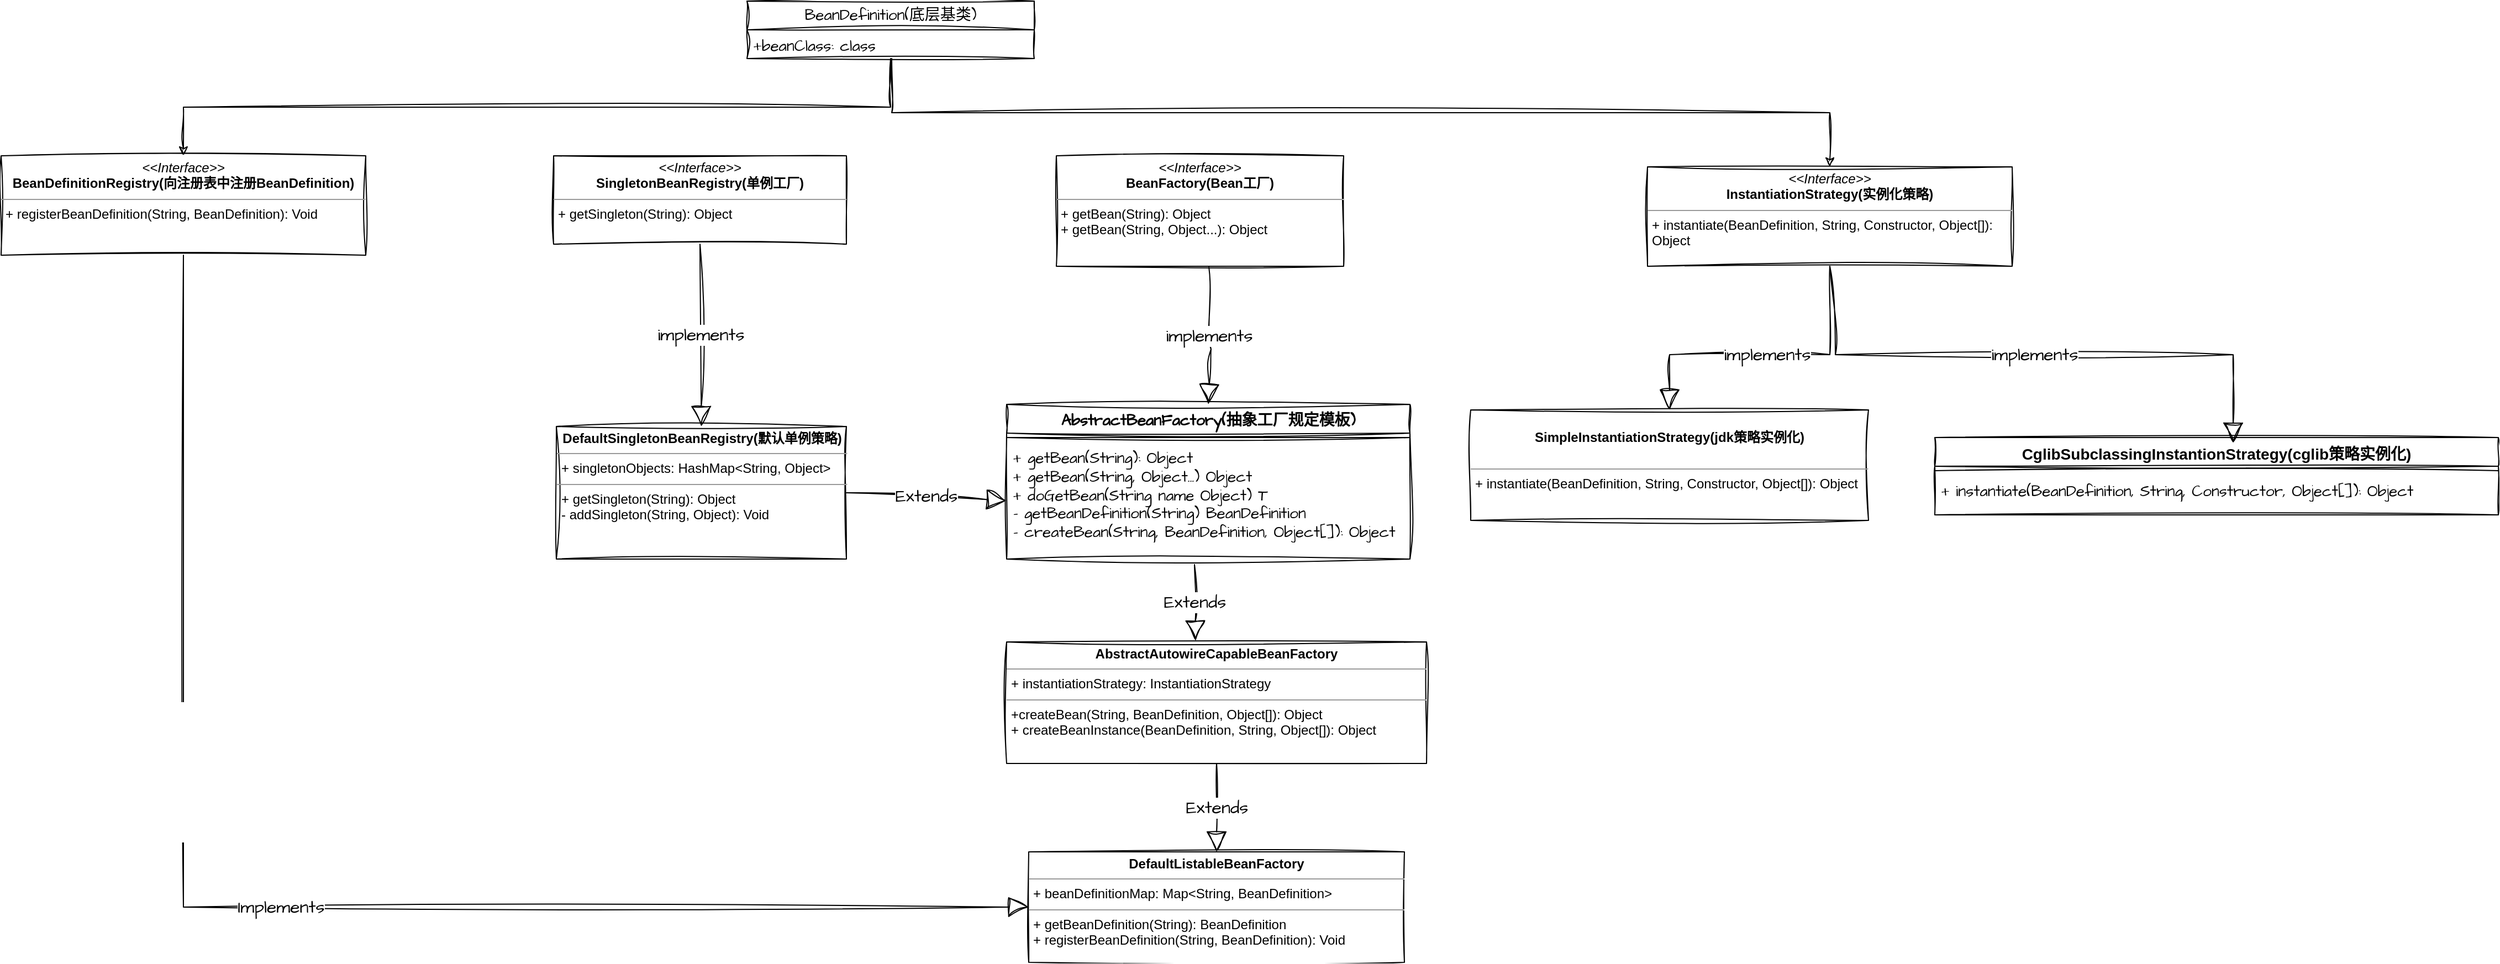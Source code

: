 <mxfile version="22.1.2" type="device">
  <diagram name="第 1 页" id="NsLWusmWiOW7Hp4eCmom">
    <mxGraphModel dx="1434" dy="854" grid="1" gridSize="10" guides="1" tooltips="1" connect="1" arrows="1" fold="1" page="1" pageScale="1" pageWidth="827" pageHeight="1169" math="0" shadow="0">
      <root>
        <mxCell id="0" />
        <mxCell id="1" parent="0" />
        <mxCell id="tUPstuCUPOMI86zpNg3--26" style="edgeStyle=orthogonalEdgeStyle;rounded=0;sketch=1;hachureGap=4;jiggle=2;curveFitting=1;orthogonalLoop=1;jettySize=auto;html=1;exitX=0.5;exitY=1;exitDx=0;exitDy=0;fontFamily=Architects Daughter;fontSource=https%3A%2F%2Ffonts.googleapis.com%2Fcss%3Ffamily%3DArchitects%2BDaughter;fontSize=16;" edge="1" parent="1" source="tUPstuCUPOMI86zpNg3--1" target="tUPstuCUPOMI86zpNg3--11">
          <mxGeometry relative="1" as="geometry" />
        </mxCell>
        <mxCell id="tUPstuCUPOMI86zpNg3--28" style="edgeStyle=orthogonalEdgeStyle;rounded=0;sketch=1;hachureGap=4;jiggle=2;curveFitting=1;orthogonalLoop=1;jettySize=auto;html=1;fontFamily=Architects Daughter;fontSource=https%3A%2F%2Ffonts.googleapis.com%2Fcss%3Ffamily%3DArchitects%2BDaughter;fontSize=16;exitX=0.504;exitY=1;exitDx=0;exitDy=0;exitPerimeter=0;" edge="1" parent="1" source="tUPstuCUPOMI86zpNg3--2" target="tUPstuCUPOMI86zpNg3--12">
          <mxGeometry relative="1" as="geometry" />
        </mxCell>
        <mxCell id="tUPstuCUPOMI86zpNg3--1" value="BeanDefinition(底层基类)" style="swimlane;fontStyle=0;childLayout=stackLayout;horizontal=1;startSize=26;fillColor=none;horizontalStack=0;resizeParent=1;resizeParentMax=0;resizeLast=0;collapsible=1;marginBottom=0;whiteSpace=wrap;html=1;sketch=1;hachureGap=4;jiggle=2;curveFitting=1;fontFamily=Architects Daughter;fontSource=https%3A%2F%2Ffonts.googleapis.com%2Fcss%3Ffamily%3DArchitects%2BDaughter;fontSize=14;" vertex="1" parent="1">
          <mxGeometry x="685" y="20" width="260" height="52" as="geometry">
            <mxRectangle x="20" y="30" width="170" height="40" as="alternateBounds" />
          </mxGeometry>
        </mxCell>
        <mxCell id="tUPstuCUPOMI86zpNg3--2" value="+beanClass: class" style="text;strokeColor=none;fillColor=none;align=left;verticalAlign=top;spacingLeft=4;spacingRight=4;overflow=hidden;rotatable=0;points=[[0,0.5],[1,0.5]];portConstraint=eastwest;whiteSpace=wrap;html=1;fontSize=14;fontFamily=Architects Daughter;" vertex="1" parent="tUPstuCUPOMI86zpNg3--1">
          <mxGeometry y="26" width="260" height="26" as="geometry" />
        </mxCell>
        <mxCell id="tUPstuCUPOMI86zpNg3--9" value="&lt;p style=&quot;margin:0px;margin-top:4px;text-align:center;&quot;&gt;&lt;i&gt;&amp;lt;&amp;lt;Interface&amp;gt;&amp;gt;&lt;/i&gt;&lt;br&gt;&lt;b&gt;BeanFactory(Bean工厂)&lt;/b&gt;&lt;/p&gt;&lt;hr size=&quot;1&quot;&gt;&lt;p style=&quot;margin:0px;margin-left:4px;&quot;&gt;+ getBean(String): Object&lt;br&gt;+ getBean(String, Object...): Object&lt;/p&gt;" style="verticalAlign=top;align=left;overflow=fill;fontSize=12;fontFamily=Helvetica;html=1;whiteSpace=wrap;sketch=1;hachureGap=4;jiggle=2;curveFitting=1;fontSource=https%3A%2F%2Ffonts.googleapis.com%2Fcss%3Ffamily%3DArchitects%2BDaughter;" vertex="1" parent="1">
          <mxGeometry x="965" y="160" width="260" height="100" as="geometry" />
        </mxCell>
        <mxCell id="tUPstuCUPOMI86zpNg3--10" value="&lt;p style=&quot;margin:0px;margin-top:4px;text-align:center;&quot;&gt;&lt;i&gt;&amp;lt;&amp;lt;Interface&amp;gt;&amp;gt;&lt;/i&gt;&lt;br&gt;&lt;b&gt;SingletonBeanRegistry(单例工厂)&lt;/b&gt;&lt;/p&gt;&lt;hr size=&quot;1&quot;&gt;&lt;p style=&quot;margin:0px;margin-left:4px;&quot;&gt;+ getSingleton(String): Object&lt;br&gt;&lt;/p&gt;" style="verticalAlign=top;align=left;overflow=fill;fontSize=12;fontFamily=Helvetica;html=1;whiteSpace=wrap;sketch=1;hachureGap=4;jiggle=2;curveFitting=1;fontSource=https%3A%2F%2Ffonts.googleapis.com%2Fcss%3Ffamily%3DArchitects%2BDaughter;" vertex="1" parent="1">
          <mxGeometry x="510" y="160" width="265" height="80" as="geometry" />
        </mxCell>
        <mxCell id="tUPstuCUPOMI86zpNg3--11" value="&lt;p style=&quot;margin:0px;margin-top:4px;text-align:center;&quot;&gt;&lt;i&gt;&amp;lt;&amp;lt;Interface&amp;gt;&amp;gt;&lt;/i&gt;&lt;br&gt;&lt;b&gt;BeanDefinitionRegistry(向注册表中注册BeanDefinition)&lt;/b&gt;&lt;/p&gt;&lt;hr size=&quot;1&quot;&gt;&lt;p style=&quot;margin:0px;margin-left:4px;&quot;&gt;+ registerBeanDefinition(String, BeanDefinition): Void&lt;br&gt;&lt;/p&gt;" style="verticalAlign=top;align=left;overflow=fill;fontSize=12;fontFamily=Helvetica;html=1;whiteSpace=wrap;sketch=1;hachureGap=4;jiggle=2;curveFitting=1;fontSource=https%3A%2F%2Ffonts.googleapis.com%2Fcss%3Ffamily%3DArchitects%2BDaughter;" vertex="1" parent="1">
          <mxGeometry x="10" y="160" width="330" height="90" as="geometry" />
        </mxCell>
        <mxCell id="tUPstuCUPOMI86zpNg3--12" value="&lt;p style=&quot;margin:0px;margin-top:4px;text-align:center;&quot;&gt;&lt;i&gt;&amp;lt;&amp;lt;Interface&amp;gt;&amp;gt;&lt;/i&gt;&lt;br&gt;&lt;b&gt;InstantiationStrategy(实例化策略)&lt;/b&gt;&lt;/p&gt;&lt;hr size=&quot;1&quot;&gt;&lt;p style=&quot;margin:0px;margin-left:4px;&quot;&gt;&lt;/p&gt;&lt;p style=&quot;margin:0px;margin-left:4px;&quot;&gt;+ instantiate(BeanDefinition, String, Constructor, Object[]): Object&lt;/p&gt;" style="verticalAlign=top;align=left;overflow=fill;fontSize=12;fontFamily=Helvetica;html=1;whiteSpace=wrap;sketch=1;hachureGap=4;jiggle=2;curveFitting=1;fontSource=https%3A%2F%2Ffonts.googleapis.com%2Fcss%3Ffamily%3DArchitects%2BDaughter;" vertex="1" parent="1">
          <mxGeometry x="1500" y="170" width="330" height="90" as="geometry" />
        </mxCell>
        <mxCell id="tUPstuCUPOMI86zpNg3--13" value="AbstractBeanFactory(抽象工厂规定模板)" style="swimlane;fontStyle=1;align=center;verticalAlign=top;childLayout=stackLayout;horizontal=1;startSize=26;horizontalStack=0;resizeParent=1;resizeParentMax=0;resizeLast=0;collapsible=1;marginBottom=0;whiteSpace=wrap;html=1;sketch=1;hachureGap=4;jiggle=2;curveFitting=1;fontFamily=Architects Daughter;fontSource=https%3A%2F%2Ffonts.googleapis.com%2Fcss%3Ffamily%3DArchitects%2BDaughter;fontSize=14;" vertex="1" parent="1">
          <mxGeometry x="920" y="385" width="365" height="140" as="geometry" />
        </mxCell>
        <mxCell id="tUPstuCUPOMI86zpNg3--15" value="" style="line;strokeWidth=1;fillColor=none;align=left;verticalAlign=middle;spacingTop=-1;spacingLeft=3;spacingRight=3;rotatable=0;labelPosition=right;points=[];portConstraint=eastwest;strokeColor=inherit;sketch=1;hachureGap=4;jiggle=2;curveFitting=1;fontFamily=Architects Daughter;fontSource=https%3A%2F%2Ffonts.googleapis.com%2Fcss%3Ffamily%3DArchitects%2BDaughter;fontSize=14;" vertex="1" parent="tUPstuCUPOMI86zpNg3--13">
          <mxGeometry y="26" width="365" height="8" as="geometry" />
        </mxCell>
        <mxCell id="tUPstuCUPOMI86zpNg3--16" value="+ getBean(String): Object&lt;br&gt;+ getBean(String, Object...) Object&lt;br&gt;+ doGetBean(String name Object) T&lt;br&gt;- getBeanDefinition(String) BeanDefinition&lt;br&gt;- createBean(String, BeanDefinition, Object[]): Object" style="text;strokeColor=none;fillColor=none;align=left;verticalAlign=top;spacingLeft=4;spacingRight=4;overflow=hidden;rotatable=0;points=[[0,0.5],[1,0.5]];portConstraint=eastwest;whiteSpace=wrap;html=1;fontSize=14;fontFamily=Architects Daughter;" vertex="1" parent="tUPstuCUPOMI86zpNg3--13">
          <mxGeometry y="34" width="365" height="106" as="geometry" />
        </mxCell>
        <mxCell id="tUPstuCUPOMI86zpNg3--29" value="implements" style="endArrow=block;endSize=16;endFill=0;html=1;rounded=0;sketch=1;hachureGap=4;jiggle=2;curveFitting=1;fontFamily=Architects Daughter;fontSource=https%3A%2F%2Ffonts.googleapis.com%2Fcss%3Ffamily%3DArchitects%2BDaughter;fontSize=16;exitX=0.531;exitY=1.01;exitDx=0;exitDy=0;exitPerimeter=0;entryX=0.5;entryY=0;entryDx=0;entryDy=0;" edge="1" parent="1" source="tUPstuCUPOMI86zpNg3--9" target="tUPstuCUPOMI86zpNg3--13">
          <mxGeometry width="160" relative="1" as="geometry">
            <mxPoint x="778" y="260" as="sourcePoint" />
            <mxPoint x="815" y="375" as="targetPoint" />
            <Array as="points">
              <mxPoint x="1103" y="325" />
              <mxPoint x="1105" y="335" />
            </Array>
          </mxGeometry>
        </mxCell>
        <mxCell id="tUPstuCUPOMI86zpNg3--30" value="&lt;font face=&quot;Helvetica&quot;&gt;CglibSubclassingInstantionStrategy(cglib策略实例化)&lt;/font&gt;" style="swimlane;fontStyle=1;align=center;verticalAlign=top;childLayout=stackLayout;horizontal=1;startSize=26;horizontalStack=0;resizeParent=1;resizeParentMax=0;resizeLast=0;collapsible=1;marginBottom=0;whiteSpace=wrap;html=1;sketch=1;hachureGap=4;jiggle=2;curveFitting=1;fontFamily=Architects Daughter;fontSource=https%3A%2F%2Ffonts.googleapis.com%2Fcss%3Ffamily%3DArchitects%2BDaughter;fontSize=14;" vertex="1" parent="1">
          <mxGeometry x="1760" y="415" width="510" height="70" as="geometry" />
        </mxCell>
        <mxCell id="tUPstuCUPOMI86zpNg3--32" value="" style="line;strokeWidth=1;fillColor=none;align=left;verticalAlign=middle;spacingTop=-1;spacingLeft=3;spacingRight=3;rotatable=0;labelPosition=right;points=[];portConstraint=eastwest;strokeColor=inherit;sketch=1;hachureGap=4;jiggle=2;curveFitting=1;fontFamily=Architects Daughter;fontSource=https%3A%2F%2Ffonts.googleapis.com%2Fcss%3Ffamily%3DArchitects%2BDaughter;fontSize=14;" vertex="1" parent="tUPstuCUPOMI86zpNg3--30">
          <mxGeometry y="26" width="510" height="8" as="geometry" />
        </mxCell>
        <mxCell id="tUPstuCUPOMI86zpNg3--33" value="+ instantiate(BeanDefinition, String, Constructor, Object[]): Object" style="text;strokeColor=none;fillColor=none;align=left;verticalAlign=top;spacingLeft=4;spacingRight=4;overflow=hidden;rotatable=0;points=[[0,0.5],[1,0.5]];portConstraint=eastwest;whiteSpace=wrap;html=1;fontSize=14;fontFamily=Architects Daughter;" vertex="1" parent="tUPstuCUPOMI86zpNg3--30">
          <mxGeometry y="34" width="510" height="36" as="geometry" />
        </mxCell>
        <mxCell id="tUPstuCUPOMI86zpNg3--35" value="implements" style="endArrow=block;endSize=16;endFill=0;html=1;rounded=0;sketch=1;hachureGap=4;jiggle=2;curveFitting=1;fontFamily=Architects Daughter;fontSource=https%3A%2F%2Ffonts.googleapis.com%2Fcss%3Ffamily%3DArchitects%2BDaughter;fontSize=16;exitX=0.5;exitY=1;exitDx=0;exitDy=0;entryX=0.5;entryY=0;entryDx=0;entryDy=0;" edge="1" parent="1" source="tUPstuCUPOMI86zpNg3--12" target="tUPstuCUPOMI86zpNg3--37">
          <mxGeometry width="160" relative="1" as="geometry">
            <mxPoint x="1610" y="300" as="sourcePoint" />
            <mxPoint x="2020" y="410" as="targetPoint" />
            <Array as="points">
              <mxPoint x="1665" y="340" />
              <mxPoint x="1520" y="340" />
            </Array>
          </mxGeometry>
        </mxCell>
        <mxCell id="tUPstuCUPOMI86zpNg3--37" value="&lt;p style=&quot;margin:0px;margin-top:4px;text-align:center;&quot;&gt;&lt;br&gt;&lt;b&gt;SimpleInstantiationStrategy(jdk策略实例化)&lt;/b&gt;&lt;/p&gt;&lt;p style=&quot;margin:0px;margin-left:4px;&quot;&gt;&lt;br&gt;&lt;/p&gt;&lt;hr size=&quot;1&quot;&gt;&lt;p style=&quot;margin:0px;margin-left:4px;&quot;&gt;+ instantiate(BeanDefinition, String, Constructor, Object[]): Object&lt;br&gt;&lt;/p&gt;" style="verticalAlign=top;align=left;overflow=fill;fontSize=12;fontFamily=Helvetica;html=1;whiteSpace=wrap;sketch=1;hachureGap=4;jiggle=2;curveFitting=1;fontSource=https%3A%2F%2Ffonts.googleapis.com%2Fcss%3Ffamily%3DArchitects%2BDaughter;" vertex="1" parent="1">
          <mxGeometry x="1340" y="390" width="360" height="100" as="geometry" />
        </mxCell>
        <mxCell id="tUPstuCUPOMI86zpNg3--38" value="implements" style="endArrow=block;endSize=16;endFill=0;html=1;rounded=0;sketch=1;hachureGap=4;jiggle=2;curveFitting=1;fontFamily=Architects Daughter;fontSource=https%3A%2F%2Ffonts.googleapis.com%2Fcss%3Ffamily%3DArchitects%2BDaughter;fontSize=16;exitX=0.5;exitY=1;exitDx=0;exitDy=0;" edge="1" parent="1" source="tUPstuCUPOMI86zpNg3--12">
          <mxGeometry width="160" relative="1" as="geometry">
            <mxPoint x="1675" y="270" as="sourcePoint" />
            <mxPoint x="2030" y="420" as="targetPoint" />
            <Array as="points">
              <mxPoint x="1670" y="340" />
              <mxPoint x="2030" y="340" />
            </Array>
          </mxGeometry>
        </mxCell>
        <mxCell id="tUPstuCUPOMI86zpNg3--39" value="&lt;p style=&quot;margin:0px;margin-top:4px;text-align:center;&quot;&gt;&lt;b&gt;DefaultSingletonBeanRegistry(默认单例策略)&lt;/b&gt;&lt;/p&gt;&lt;hr size=&quot;1&quot;&gt;&lt;p style=&quot;margin:0px;margin-left:4px;&quot;&gt;+ singletonObjects: HashMap&amp;lt;String, Object&amp;gt;&lt;br&gt;&lt;/p&gt;&lt;hr size=&quot;1&quot;&gt;&lt;p style=&quot;margin:0px;margin-left:4px;&quot;&gt;+ getSingleton(String): Object&lt;br&gt;- addSingleton(String, Object): Void&lt;/p&gt;" style="verticalAlign=top;align=left;overflow=fill;fontSize=12;fontFamily=Helvetica;html=1;whiteSpace=wrap;sketch=1;hachureGap=4;jiggle=2;curveFitting=1;fontSource=https%3A%2F%2Ffonts.googleapis.com%2Fcss%3Ffamily%3DArchitects%2BDaughter;" vertex="1" parent="1">
          <mxGeometry x="512.5" y="405" width="262.5" height="120" as="geometry" />
        </mxCell>
        <mxCell id="tUPstuCUPOMI86zpNg3--40" value="implements" style="endArrow=block;endSize=16;endFill=0;html=1;rounded=0;sketch=1;hachureGap=4;jiggle=2;curveFitting=1;fontFamily=Architects Daughter;fontSource=https%3A%2F%2Ffonts.googleapis.com%2Fcss%3Ffamily%3DArchitects%2BDaughter;fontSize=16;exitX=0.5;exitY=1;exitDx=0;exitDy=0;entryX=0.5;entryY=0;entryDx=0;entryDy=0;" edge="1" parent="1" source="tUPstuCUPOMI86zpNg3--10" target="tUPstuCUPOMI86zpNg3--39">
          <mxGeometry width="160" relative="1" as="geometry">
            <mxPoint x="740" y="330" as="sourcePoint" />
            <mxPoint x="900" y="330" as="targetPoint" />
          </mxGeometry>
        </mxCell>
        <mxCell id="tUPstuCUPOMI86zpNg3--41" value="Extends" style="endArrow=block;endSize=16;endFill=0;html=1;rounded=0;sketch=1;hachureGap=4;jiggle=2;curveFitting=1;fontFamily=Architects Daughter;fontSource=https%3A%2F%2Ffonts.googleapis.com%2Fcss%3Ffamily%3DArchitects%2BDaughter;fontSize=16;exitX=1;exitY=0.5;exitDx=0;exitDy=0;entryX=0;entryY=0.5;entryDx=0;entryDy=0;" edge="1" parent="1" source="tUPstuCUPOMI86zpNg3--39" target="tUPstuCUPOMI86zpNg3--16">
          <mxGeometry width="160" relative="1" as="geometry">
            <mxPoint x="780" y="550" as="sourcePoint" />
            <mxPoint x="940" y="550" as="targetPoint" />
          </mxGeometry>
        </mxCell>
        <mxCell id="tUPstuCUPOMI86zpNg3--42" value="&lt;p style=&quot;margin:0px;margin-top:4px;text-align:center;&quot;&gt;&lt;b&gt;AbstractAutowireCapableBeanFactory&lt;/b&gt;&lt;/p&gt;&lt;hr size=&quot;1&quot;&gt;&lt;p style=&quot;margin:0px;margin-left:4px;&quot;&gt;+ instantiationStrategy: InstantiationStrategy&lt;br&gt;&lt;/p&gt;&lt;hr size=&quot;1&quot;&gt;&lt;p style=&quot;margin:0px;margin-left:4px;&quot;&gt;+createBean(String, BeanDefinition, Object[]): Object&lt;br&gt;+ createBeanInstance(BeanDefinition, String, Object[]): Object&lt;/p&gt;" style="verticalAlign=top;align=left;overflow=fill;fontSize=12;fontFamily=Helvetica;html=1;whiteSpace=wrap;sketch=1;hachureGap=4;jiggle=2;curveFitting=1;fontSource=https%3A%2F%2Ffonts.googleapis.com%2Fcss%3Ffamily%3DArchitects%2BDaughter;" vertex="1" parent="1">
          <mxGeometry x="920" y="600" width="380" height="110" as="geometry" />
        </mxCell>
        <mxCell id="tUPstuCUPOMI86zpNg3--43" value="Extends" style="endArrow=block;endSize=16;endFill=0;html=1;rounded=0;sketch=1;hachureGap=4;jiggle=2;curveFitting=1;fontFamily=Architects Daughter;fontSource=https%3A%2F%2Ffonts.googleapis.com%2Fcss%3Ffamily%3DArchitects%2BDaughter;fontSize=16;entryX=0.45;entryY=-0.009;entryDx=0;entryDy=0;entryPerimeter=0;" edge="1" parent="1" target="tUPstuCUPOMI86zpNg3--42">
          <mxGeometry width="160" relative="1" as="geometry">
            <mxPoint x="1090" y="530" as="sourcePoint" />
            <mxPoint x="780" y="650" as="targetPoint" />
          </mxGeometry>
        </mxCell>
        <mxCell id="tUPstuCUPOMI86zpNg3--44" value="&lt;p style=&quot;margin:0px;margin-top:4px;text-align:center;&quot;&gt;&lt;b&gt;DefaultListableBeanFactory&lt;/b&gt;&lt;/p&gt;&lt;hr size=&quot;1&quot;&gt;&lt;p style=&quot;margin:0px;margin-left:4px;&quot;&gt;+ beanDefinitionMap: Map&amp;lt;String, BeanDefinition&amp;gt;&lt;br&gt;&lt;/p&gt;&lt;hr size=&quot;1&quot;&gt;&lt;p style=&quot;margin:0px;margin-left:4px;&quot;&gt;+ getBeanDefinition(String): BeanDefinition&lt;br&gt;+ registerBeanDefinition(String, BeanDefinition): Void&lt;/p&gt;" style="verticalAlign=top;align=left;overflow=fill;fontSize=12;fontFamily=Helvetica;html=1;whiteSpace=wrap;sketch=1;hachureGap=4;jiggle=2;curveFitting=1;fontSource=https%3A%2F%2Ffonts.googleapis.com%2Fcss%3Ffamily%3DArchitects%2BDaughter;" vertex="1" parent="1">
          <mxGeometry x="940" y="790" width="340" height="100" as="geometry" />
        </mxCell>
        <mxCell id="tUPstuCUPOMI86zpNg3--45" value="Extends" style="endArrow=block;endSize=16;endFill=0;html=1;rounded=0;sketch=1;hachureGap=4;jiggle=2;curveFitting=1;fontFamily=Architects Daughter;fontSource=https%3A%2F%2Ffonts.googleapis.com%2Fcss%3Ffamily%3DArchitects%2BDaughter;fontSize=16;entryX=0.5;entryY=0;entryDx=0;entryDy=0;exitX=0.5;exitY=1;exitDx=0;exitDy=0;" edge="1" parent="1" source="tUPstuCUPOMI86zpNg3--42" target="tUPstuCUPOMI86zpNg3--44">
          <mxGeometry width="160" relative="1" as="geometry">
            <mxPoint x="1100" y="540" as="sourcePoint" />
            <mxPoint x="1101" y="609" as="targetPoint" />
          </mxGeometry>
        </mxCell>
        <mxCell id="tUPstuCUPOMI86zpNg3--46" value="Implements" style="endArrow=block;endSize=16;endFill=0;html=1;rounded=0;sketch=1;hachureGap=4;jiggle=2;curveFitting=1;fontFamily=Architects Daughter;fontSource=https%3A%2F%2Ffonts.googleapis.com%2Fcss%3Ffamily%3DArchitects%2BDaughter;fontSize=16;exitX=0.5;exitY=1;exitDx=0;exitDy=0;entryX=0;entryY=0.5;entryDx=0;entryDy=0;" edge="1" parent="1" source="tUPstuCUPOMI86zpNg3--11" target="tUPstuCUPOMI86zpNg3--44">
          <mxGeometry x="0.001" width="160" relative="1" as="geometry">
            <mxPoint x="220" y="740" as="sourcePoint" />
            <mxPoint x="380" y="740" as="targetPoint" />
            <Array as="points">
              <mxPoint x="175" y="840" />
            </Array>
            <mxPoint as="offset" />
          </mxGeometry>
        </mxCell>
      </root>
    </mxGraphModel>
  </diagram>
</mxfile>
